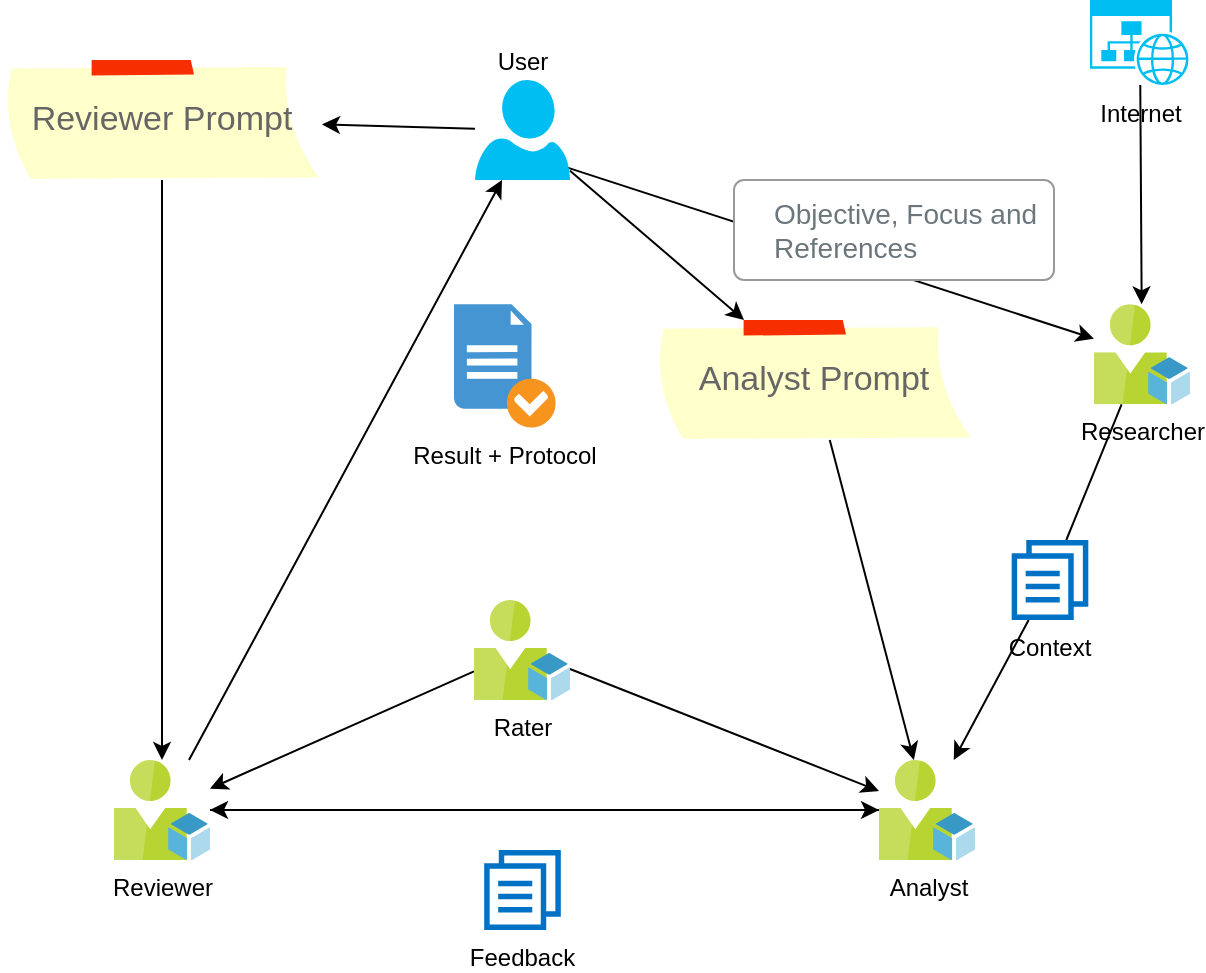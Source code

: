 <mxfile>
    <diagram id="9NuafYvPy7jlew72bCPN" name="Page-1">
        <mxGraphModel dx="1291" dy="571" grid="1" gridSize="10" guides="1" tooltips="1" connect="1" arrows="1" fold="1" page="1" pageScale="1" pageWidth="827" pageHeight="1169" math="0" shadow="0">
            <root>
                <mxCell id="0"/>
                <mxCell id="1" parent="0"/>
                <mxCell id="6" style="edgeStyle=none;html=1;exitX=0.52;exitY=0.736;exitDx=0;exitDy=0;exitPerimeter=0;" parent="1" source="3" target="4" edge="1">
                    <mxGeometry relative="1" as="geometry"/>
                </mxCell>
                <mxCell id="25" style="edgeStyle=none;html=1;" parent="1" source="3" target="21" edge="1">
                    <mxGeometry relative="1" as="geometry"/>
                </mxCell>
                <mxCell id="26" style="edgeStyle=none;html=1;" parent="1" source="3" target="20" edge="1">
                    <mxGeometry relative="1" as="geometry"/>
                </mxCell>
                <mxCell id="3" value="User" style="verticalLabelPosition=top;html=1;verticalAlign=bottom;align=center;strokeColor=none;fillColor=#00BEF2;shape=mxgraph.azure.user;labelPosition=center;" parent="1" vertex="1">
                    <mxGeometry x="-29.5" y="180" width="47.5" height="50" as="geometry"/>
                </mxCell>
                <mxCell id="11" style="edgeStyle=none;html=1;startArrow=none;" parent="1" source="10" target="9" edge="1">
                    <mxGeometry relative="1" as="geometry"/>
                </mxCell>
                <mxCell id="4" value="Researcher" style="sketch=0;aspect=fixed;html=1;points=[];align=center;image;fontSize=12;image=img/lib/mscae/User_Resource.svg;" parent="1" vertex="1">
                    <mxGeometry x="280" y="292.15" width="48" height="50" as="geometry"/>
                </mxCell>
                <mxCell id="8" style="edgeStyle=none;html=1;" parent="1" source="5" target="4" edge="1">
                    <mxGeometry relative="1" as="geometry"/>
                </mxCell>
                <mxCell id="5" value="Internet" style="verticalLabelPosition=bottom;html=1;verticalAlign=top;align=center;strokeColor=none;fillColor=#00BEF2;shape=mxgraph.azure.website_generic;pointerEvents=1;" parent="1" vertex="1">
                    <mxGeometry x="278" y="140" width="50" height="42.5" as="geometry"/>
                </mxCell>
                <mxCell id="14" style="edgeStyle=none;html=1;" parent="1" source="9" target="12" edge="1">
                    <mxGeometry relative="1" as="geometry"/>
                </mxCell>
                <mxCell id="9" value="Analyst" style="sketch=0;aspect=fixed;html=1;points=[];align=center;image;fontSize=12;image=img/lib/mscae/User_Resource.svg;" parent="1" vertex="1">
                    <mxGeometry x="172.5" y="520" width="48" height="50" as="geometry"/>
                </mxCell>
                <mxCell id="16" style="edgeStyle=none;html=1;" parent="1" source="12" target="9" edge="1">
                    <mxGeometry relative="1" as="geometry"/>
                </mxCell>
                <mxCell id="19" style="edgeStyle=none;html=1;" parent="1" source="12" edge="1">
                    <mxGeometry relative="1" as="geometry">
                        <mxPoint x="-16" y="230" as="targetPoint"/>
                    </mxGeometry>
                </mxCell>
                <mxCell id="12" value="Reviewer" style="sketch=0;aspect=fixed;html=1;points=[];align=center;image;fontSize=12;image=img/lib/mscae/User_Resource.svg;" parent="1" vertex="1">
                    <mxGeometry x="-210" y="520" width="48" height="50" as="geometry"/>
                </mxCell>
                <mxCell id="17" value="Feedback&#10;" style="shape=image;verticalLabelPosition=bottom;verticalAlign=top;imageAspect=1;aspect=fixed;image=data:image/svg+xml,PHN2ZyB4bWxucz0iaHR0cDovL3d3dy53My5vcmcvMjAwMC9zdmciIHZpZXdCb3g9IjAgMCAxNC4wMiAxNC42MzkiPjxwYXRoIGZpbGw9Im5vbmUiIHN0cm9rZT0iIzAwNzJjNiIgc3Ryb2tlLW1pdGVybGltaXQ9IjEwIiBkPSJNMy4xNjkuNUgxMy41MnYxMS4yMjVIMy4xNjl6Ii8+PHBhdGggZmlsbD0iI2ZmZiIgc3Ryb2tlPSIjMDA3MmM2IiBzdHJva2UtbWl0ZXJsaW1pdD0iMTAiIGQ9Ik0uNSAyLjkxNGgxMC4zNTF2MTEuMjI1SC41eiIvPjxwYXRoIGZpbGw9Im5vbmUiIHN0cm9rZT0iIzAwNzJjNiIgc3Ryb2tlLW1pdGVybGltaXQ9IjEwIiBkPSJNMi41NTcgNi4xMTNoNi4yMzdNMi41NTcgOC41MjdoNi4yMzdNMi41NTcgMTAuOTRoNi4yMzciLz48L3N2Zz4=;" parent="1" vertex="1">
                    <mxGeometry x="-25.75" y="565" width="40" height="40" as="geometry"/>
                </mxCell>
                <mxCell id="18" value="Result + Protocol" style="shadow=0;dashed=0;html=1;strokeColor=none;fillColor=#4495D1;labelPosition=center;verticalLabelPosition=bottom;verticalAlign=top;align=center;outlineConnect=0;shape=mxgraph.veeam.checked_doc;" parent="1" vertex="1">
                    <mxGeometry x="-40" y="292.15" width="50.8" height="61.6" as="geometry"/>
                </mxCell>
                <mxCell id="27" style="edgeStyle=none;html=1;" parent="1" source="20" target="12" edge="1">
                    <mxGeometry relative="1" as="geometry"/>
                </mxCell>
                <mxCell id="20" value="Reviewer Prompt" style="strokeWidth=1;shadow=0;dashed=0;align=center;html=1;shape=mxgraph.mockup.text.stickyNote2;fontColor=#666666;mainText=;fontSize=17;whiteSpace=wrap;fillColor=#ffffcc;strokeColor=#F62E00;" parent="1" vertex="1">
                    <mxGeometry x="-266" y="170" width="160" height="60" as="geometry"/>
                </mxCell>
                <mxCell id="29" style="edgeStyle=none;html=1;" parent="1" source="21" target="9" edge="1">
                    <mxGeometry relative="1" as="geometry"/>
                </mxCell>
                <mxCell id="21" value="Analyst Prompt" style="strokeWidth=1;shadow=0;dashed=0;align=center;html=1;shape=mxgraph.mockup.text.stickyNote2;fontColor=#666666;mainText=;fontSize=17;whiteSpace=wrap;fillColor=#ffffcc;strokeColor=#F62E00;" parent="1" vertex="1">
                    <mxGeometry x="60" y="300" width="160" height="60" as="geometry"/>
                </mxCell>
                <mxCell id="23" style="edgeStyle=none;html=1;" parent="1" source="22" target="12" edge="1">
                    <mxGeometry relative="1" as="geometry"/>
                </mxCell>
                <mxCell id="24" style="edgeStyle=none;html=1;" parent="1" source="22" target="9" edge="1">
                    <mxGeometry relative="1" as="geometry"/>
                </mxCell>
                <mxCell id="22" value="Rater" style="sketch=0;aspect=fixed;html=1;points=[];align=center;image;fontSize=12;image=img/lib/mscae/User_Resource.svg;" parent="1" vertex="1">
                    <mxGeometry x="-30" y="440" width="48" height="50" as="geometry"/>
                </mxCell>
                <mxCell id="28" value="Objective, Focus and References" style="html=1;shadow=0;dashed=0;shape=mxgraph.bootstrap.rrect;rSize=5;strokeColor=#999999;strokeWidth=1;fillColor=#FFFFFF;fontColor=#6C767D;whiteSpace=wrap;align=left;verticalAlign=middle;spacingLeft=10;fontSize=14;spacing=10;" parent="1" vertex="1">
                    <mxGeometry x="100" y="230" width="160" height="50" as="geometry"/>
                </mxCell>
                <mxCell id="30" value="" style="edgeStyle=none;html=1;endArrow=none;" parent="1" source="4" target="10" edge="1">
                    <mxGeometry relative="1" as="geometry">
                        <mxPoint x="292.205" y="342.15" as="sourcePoint"/>
                        <mxPoint x="208.295" y="520" as="targetPoint"/>
                    </mxGeometry>
                </mxCell>
                <mxCell id="10" value="Context" style="shape=image;verticalLabelPosition=bottom;verticalAlign=top;imageAspect=1;aspect=fixed;image=data:image/svg+xml,PHN2ZyB4bWxucz0iaHR0cDovL3d3dy53My5vcmcvMjAwMC9zdmciIHZpZXdCb3g9IjAgMCAxNC4wMiAxNC42MzkiPjxwYXRoIGZpbGw9Im5vbmUiIHN0cm9rZT0iIzAwNzJjNiIgc3Ryb2tlLW1pdGVybGltaXQ9IjEwIiBkPSJNMy4xNjkuNUgxMy41MnYxMS4yMjVIMy4xNjl6Ii8+PHBhdGggZmlsbD0iI2ZmZiIgc3Ryb2tlPSIjMDA3MmM2IiBzdHJva2UtbWl0ZXJsaW1pdD0iMTAiIGQ9Ik0uNSAyLjkxNGgxMC4zNTF2MTEuMjI1SC41eiIvPjxwYXRoIGZpbGw9Im5vbmUiIHN0cm9rZT0iIzAwNzJjNiIgc3Ryb2tlLW1pdGVybGltaXQ9IjEwIiBkPSJNMi41NTcgNi4xMTNoNi4yMzdNMi41NTcgOC41MjdoNi4yMzdNMi41NTcgMTAuOTRoNi4yMzciLz48L3N2Zz4=;" parent="1" vertex="1">
                    <mxGeometry x="238" y="410" width="40" height="40" as="geometry"/>
                </mxCell>
            </root>
        </mxGraphModel>
    </diagram>
</mxfile>